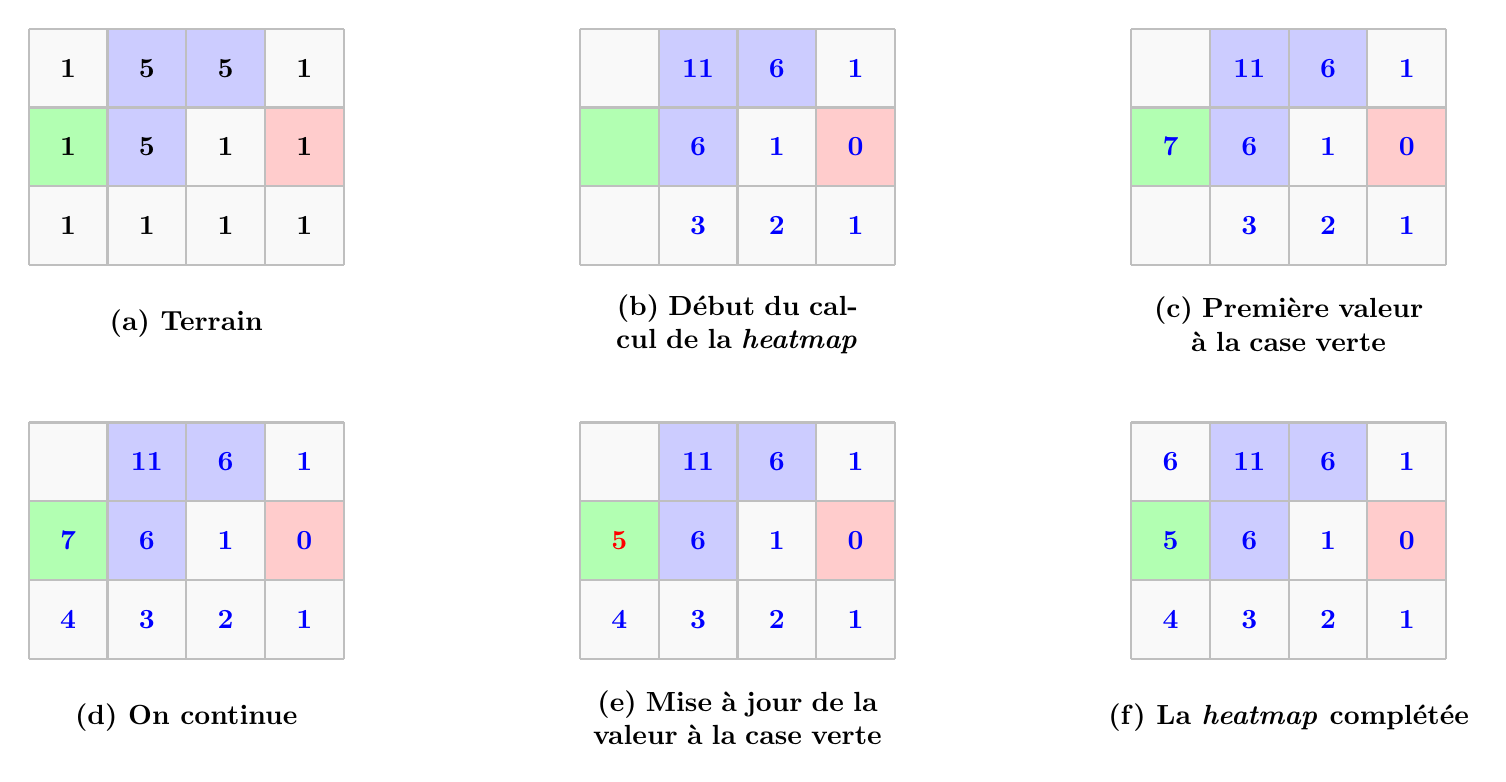 ﻿\begin{tikzpicture}[scale=1]

\begin{scope}
\fill[gray!5] (0,0) rectangle ++(4,3);  % terrain normal

\fill[blue!20] (1,2) rectangle ++(2,1);  % terrain difficile
\fill[blue!20] (1,1) rectangle ++(1,1);  % terrain difficile

\fill[green!30] (0,1) rectangle ++(1,1);  % départ
\fill[red!20] (3,1) rectangle ++ (1,1);  % arrivée

\draw[gray!50,thick] (0,0) grid ++(4,3);  % grille


% Valeurs terrain
\node[black] at (0.5,0.5) {\bf 1};
\node[black] at (0.5,1.5) {\bf 1};
\node[black] at (0.5,2.5) {\bf 1};

\node[black] at (1.5,0.5) {\bf 1};
\node[black] at (1.5,1.5) {\bf 5};
\node[black] at (1.5,2.5) {\bf 5};

\node[black] at (2.5,0.5) {\bf 1};
\node[black] at (2.5,1.5) {\bf 1};
\node[black] at (2.5,2.5) {\bf 5};


\node[black] at (3.5,0.5) {\bf 1};
\node[black] at (3.5,1.5) {\bf 1};
\node[black] at (3.5,2.5) {\bf 1};

\node at (2,-0.75){\bf (a) Terrain};
\end{scope}


\begin{scope}[xshift=7cm]
\fill[gray!5] (0,0) rectangle ++(4,3);  % terrain normal

\fill[blue!20] (1,2) rectangle ++(2,1);  % terrain difficile
\fill[blue!20] (1,1) rectangle ++(1,1);  % terrain difficile

\fill[green!30] (0,1) rectangle ++(1,1);  % départ
\fill[red!20] (3,1) rectangle ++ (1,1);  % arrivée

\draw[gray!50,thick] (0,0) grid ++(4,3);  % grille


% Valeurs terrain
\node[blue] at (0.5,0.5) {\bf };
\node[blue] at (0.5,1.5) {\bf };
\node[blue] at (0.5,2.5) {\bf };

\node[blue] at (1.5,0.5) {\bf 3};
\node[blue] at (1.5,1.5) {\bf 6};
\node[blue] at (1.5,2.5) {\bf 11};

\node[blue] at (2.5,0.5) {\bf 2};
\node[blue] at (2.5,1.5) {\bf 1};
\node[blue] at (2.5,2.5) {\bf 6};

\node[blue] at (3.5,0.5) {\bf 1};
\node[blue] at (3.5,1.5) {\bf 0};
\node[blue] at (3.5,2.5) {\bf 1};

\node at (2,-0.75)[text width=4cm, align=center]{\bf (b) Début du calcul de la \emph{heatmap}};
\end{scope}


\begin{scope}[xshift=14cm]
\fill[gray!5] (0,0) rectangle ++(4,3);  % terrain normal

\fill[blue!20] (1,2) rectangle ++(2,1);  % terrain difficile
\fill[blue!20] (1,1) rectangle ++(1,1);  % terrain difficile

\fill[green!30] (0,1) rectangle ++(1,1);  % départ
\fill[red!20] (3,1) rectangle ++ (1,1);  % arrivée

\draw[gray!50,thick] (0,0) grid ++(4,3);  % grille


% Valeurs terrain
\node[blue] at (0.5,0.5) {\bf};
\node[blue] at (0.5,1.5) {\bf 7};
\node[blue] at (0.5,2.5) {\bf };

\node[blue] at (1.5,0.5) {\bf 3};
\node[blue] at (1.5,1.5) {\bf 6};
\node[blue] at (1.5,2.5) {\bf 11};

\node[blue] at (2.5,0.5) {\bf 2};
\node[blue] at (2.5,1.5) {\bf 1};
\node[blue] at (2.5,2.5) {\bf 6};

\node[blue] at (3.5,0.5) {\bf 1};
\node[blue] at (3.5,1.5) {\bf 0};
\node[blue] at (3.5,2.5) {\bf 1};

\node at (2,-0.75)[text width=4cm, align=center]{\bf (c) Première valeur à la case verte};
\end{scope}

\begin{scope}[xshift=0cm, yshift=-5cm]
\fill[gray!5] (0,0) rectangle ++(4,3);  % terrain normal

\fill[blue!20] (1,2) rectangle ++(2,1);  % terrain difficile
\fill[blue!20] (1,1) rectangle ++(1,1);  % terrain difficile

\fill[green!30] (0,1) rectangle ++(1,1);  % départ
\fill[red!20] (3,1) rectangle ++ (1,1);  % arrivée

\draw[gray!50,thick] (0,0) grid ++(4,3);  % grille


% Valeurs terrain
\node[blue] at (0.5,0.5) {\bf 4};
\node[blue] at (0.5,1.5) {\bf 7};
\node[blue] at (0.5,2.5) {\bf };

\node[blue] at (1.5,0.5) {\bf 3};
\node[blue] at (1.5,1.5) {\bf 6};
\node[blue] at (1.5,2.5) {\bf 11};

\node[blue] at (2.5,0.5) {\bf 2};
\node[blue] at (2.5,1.5) {\bf 1};
\node[blue] at (2.5,2.5) {\bf 6};

\node[blue] at (3.5,0.5) {\bf 1};
\node[blue] at (3.5,1.5) {\bf 0};
\node[blue] at (3.5,2.5) {\bf 1};

\node at (2,-0.75){\bf (d) On continue};
\end{scope}

\begin{scope}[xshift=7cm, yshift=-5cm]
\fill[gray!5] (0,0) rectangle ++(4,3);  % terrain normal

\fill[blue!20] (1,2) rectangle ++(2,1);  % terrain difficile
\fill[blue!20] (1,1) rectangle ++(1,1);  % terrain difficile

\fill[green!30] (0,1) rectangle ++(1,1);  % départ
\fill[red!20] (3,1) rectangle ++ (1,1);  % arrivée

\draw[gray!50,thick] (0,0) grid ++(4,3);  % grille


% Valeurs terrain
\node[blue] at (0.5,0.5) {\bf 4};
\node[red] at (0.5,1.5) {\bf 5};
\node[blue] at (0.5,2.5) {\bf };

\node[blue] at (1.5,0.5) {\bf 3};
\node[blue] at (1.5,1.5) {\bf 6};
\node[blue] at (1.5,2.5) {\bf 11};

\node[blue] at (2.5,0.5) {\bf 2};
\node[blue] at (2.5,1.5) {\bf 1};
\node[blue] at (2.5,2.5) {\bf 6};

\node[blue] at (3.5,0.5) {\bf 1};
\node[blue] at (3.5,1.5) {\bf 0};
\node[blue] at (3.5,2.5) {\bf 1};

\node at (2,-0.75)[text width=4cm, align=center]{\bf (e) Mise à jour de la valeur à la case verte};
\end{scope}


\begin{scope}[xshift=14cm, yshift=-5cm]
\fill[gray!5] (0,0) rectangle ++(4,3);  % terrain normal

\fill[blue!20] (1,2) rectangle ++(2,1);  % terrain difficile
\fill[blue!20] (1,1) rectangle ++(1,1);  % terrain difficile

\fill[green!30] (0,1) rectangle ++(1,1);  % départ
\fill[red!20] (3,1) rectangle ++ (1,1);  % arrivée

\draw[gray!50,thick] (0,0) grid ++(4,3);  % grille


% Valeurs terrain
\node[blue] at (0.5,0.5) {\bf 4};
\node[blue] at (0.5,1.5) {\bf 5};
\node[blue] at (0.5,2.5) {\bf 6};

\node[blue] at (1.5,0.5) {\bf 3};
\node[blue] at (1.5,1.5) {\bf 6};
\node[blue] at (1.5,2.5) {\bf 11};

\node[blue] at (2.5,0.5) {\bf 2};
\node[blue] at (2.5,1.5) {\bf 1};
\node[blue] at (2.5,2.5) {\bf 6};

\node[blue] at (3.5,0.5) {\bf 1};
\node[blue] at (3.5,1.5) {\bf 0};
\node[blue] at (3.5,2.5) {\bf 1};

\node at (2,-0.75){\bf (f) La \emph{heatmap} complétée};
\end{scope}
\end{tikzpicture}